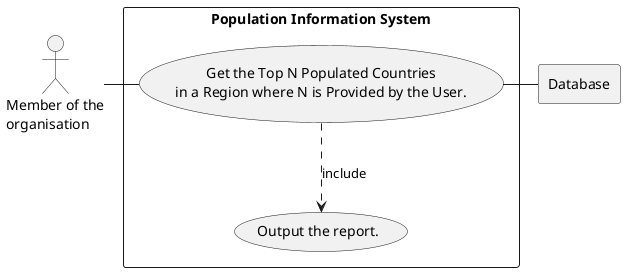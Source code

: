 @startuml

actor Member as "Member of the
organisation"

rectangle Database

rectangle "Population Information System" {
    usecase UC19 as "Get the Top N Populated Countries
    in a Region where N is Provided by the User."

    usecase UCa as "Output the report."

    Member - UC19
    UC19 ..> UCa : include
    UC19 - Database
}

@enduml
